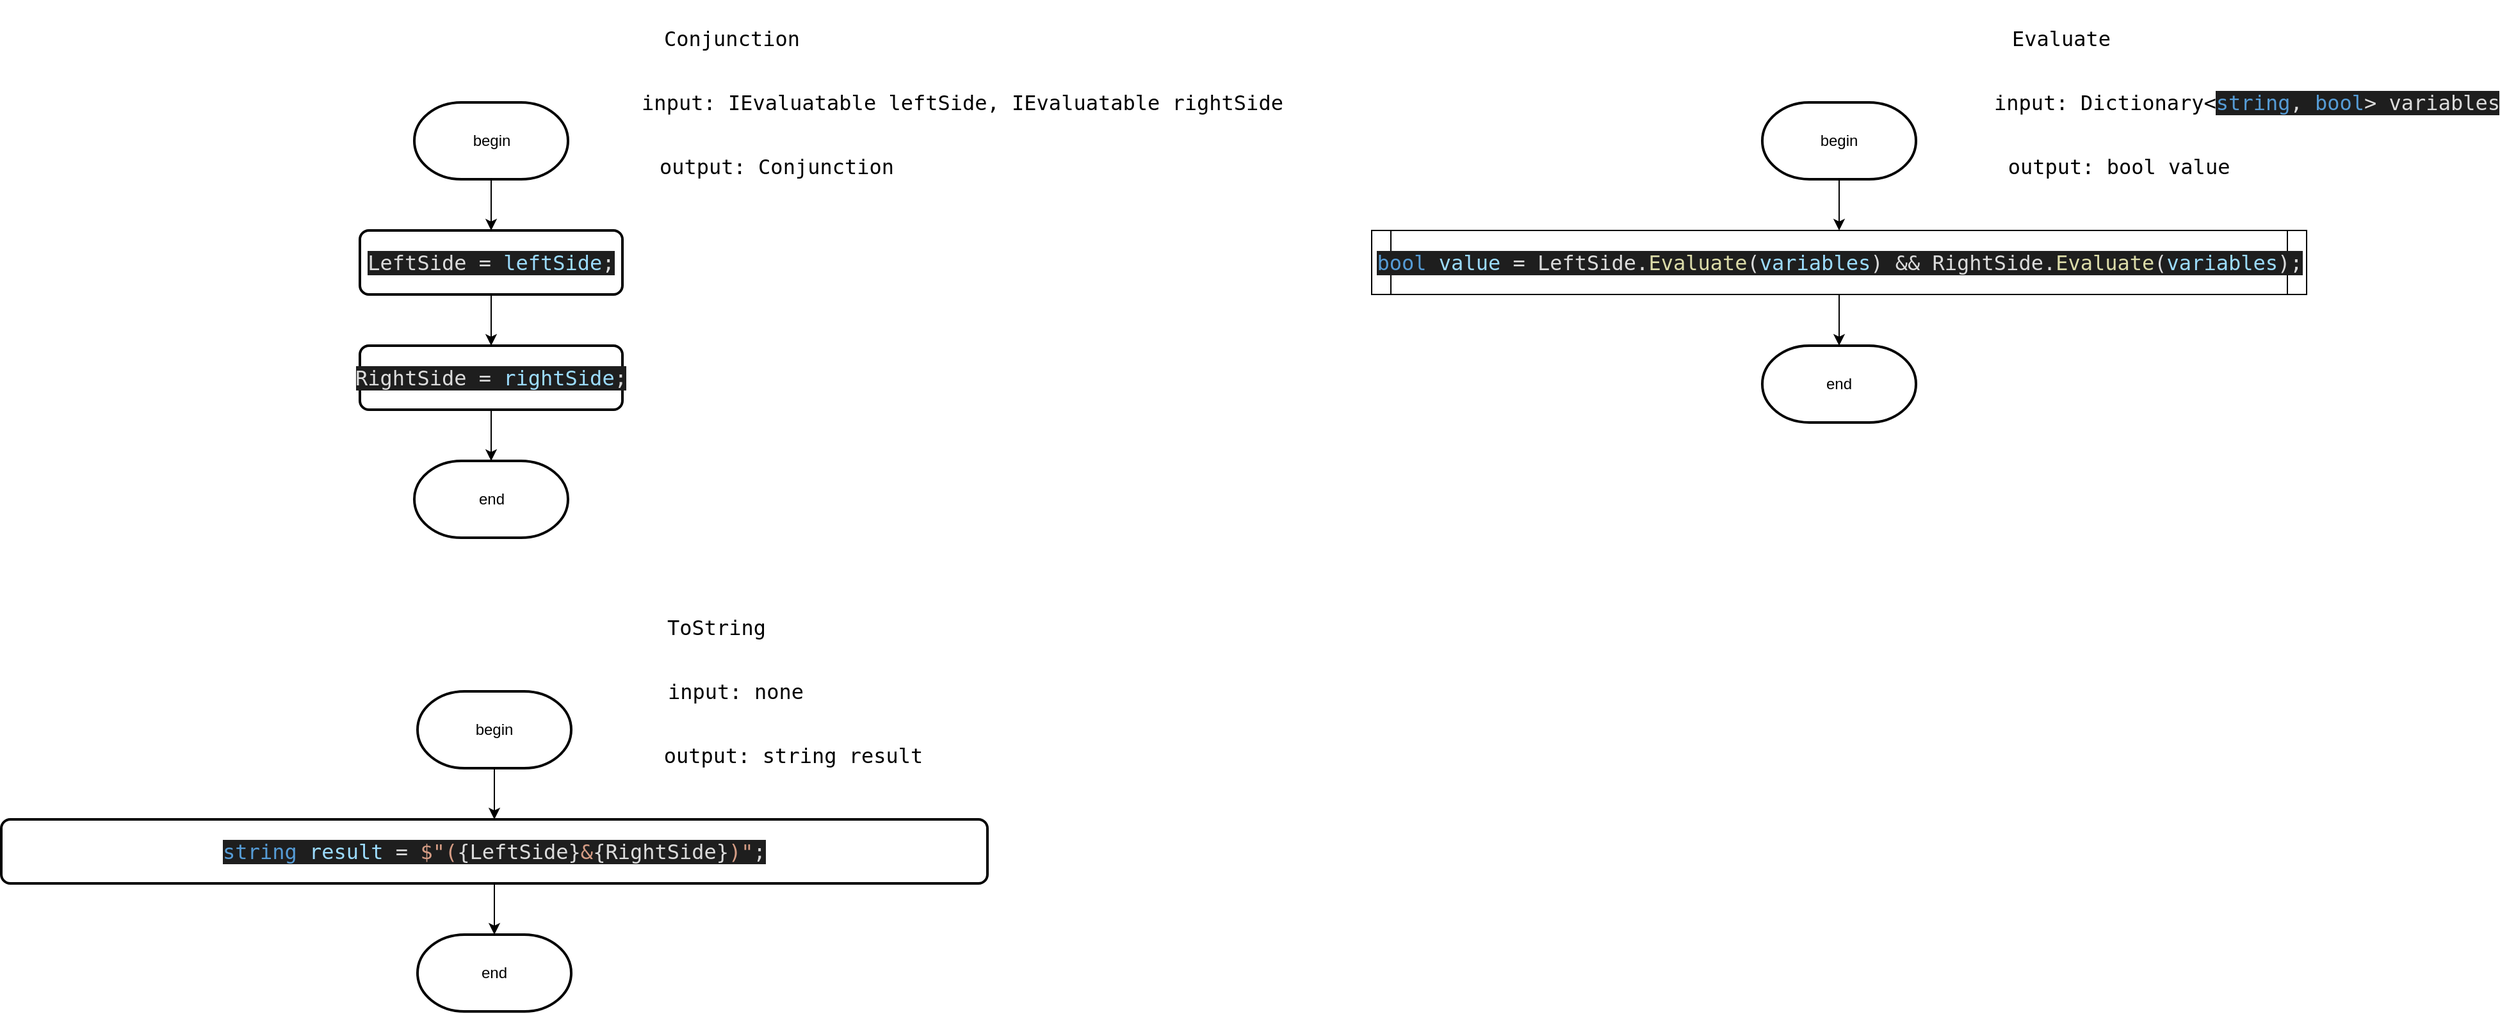 <mxfile version="26.2.2">
  <diagram name="Page-1" id="wWQFUGHdb_J_DPX5aShU">
    <mxGraphModel dx="3804" dy="2816" grid="1" gridSize="10" guides="1" tooltips="1" connect="1" arrows="1" fold="1" page="1" pageScale="1" pageWidth="850" pageHeight="1100" math="0" shadow="0">
      <root>
        <mxCell id="0" />
        <mxCell id="1" parent="0" />
        <mxCell id="fn003GXV_2hyAFAk2X-T-2" value="&lt;div&gt;&lt;pre style=&quot;font-family: &amp;quot;JetBrains Mono&amp;quot;, monospace; font-size: 12pt;&quot;&gt;&lt;font style=&quot;color: rgb(0, 0, 0);&quot;&gt;Conjunction&lt;/font&gt;&lt;/pre&gt;&lt;/div&gt;" style="text;html=1;align=center;verticalAlign=middle;resizable=0;points=[];autosize=1;strokeColor=none;fillColor=none;" parent="1" vertex="1">
          <mxGeometry x="-50" y="-80" width="120" height="60" as="geometry" />
        </mxCell>
        <mxCell id="fn003GXV_2hyAFAk2X-T-6" style="edgeStyle=orthogonalEdgeStyle;rounded=0;orthogonalLoop=1;jettySize=auto;html=1;exitX=0.5;exitY=1;exitDx=0;exitDy=0;exitPerimeter=0;entryX=0.5;entryY=0;entryDx=0;entryDy=0;" parent="1" source="fn003GXV_2hyAFAk2X-T-4" target="fn003GXV_2hyAFAk2X-T-5" edge="1">
          <mxGeometry relative="1" as="geometry" />
        </mxCell>
        <mxCell id="fn003GXV_2hyAFAk2X-T-4" value="begin" style="strokeWidth=2;html=1;shape=mxgraph.flowchart.terminator;whiteSpace=wrap;" parent="1" vertex="1">
          <mxGeometry x="-237.5" width="120" height="60" as="geometry" />
        </mxCell>
        <mxCell id="fn003GXV_2hyAFAk2X-T-8" style="edgeStyle=orthogonalEdgeStyle;rounded=0;orthogonalLoop=1;jettySize=auto;html=1;exitX=0.5;exitY=1;exitDx=0;exitDy=0;entryX=0.5;entryY=0;entryDx=0;entryDy=0;" parent="1" source="fn003GXV_2hyAFAk2X-T-5" target="fn003GXV_2hyAFAk2X-T-7" edge="1">
          <mxGeometry relative="1" as="geometry" />
        </mxCell>
        <mxCell id="fn003GXV_2hyAFAk2X-T-5" value="&lt;div style=&quot;background-color:#1e1e1e;color:#dcdcdc&quot;&gt;&lt;pre style=&quot;font-family:&#39;JetBrains Mono&#39;,monospace;font-size:12.0pt;&quot;&gt;LeftSide = &lt;span style=&quot;color:#9cdcfe;&quot;&gt;leftSide&lt;/span&gt;;&lt;/pre&gt;&lt;/div&gt;" style="rounded=1;whiteSpace=wrap;html=1;absoluteArcSize=1;arcSize=14;strokeWidth=2;" parent="1" vertex="1">
          <mxGeometry x="-280" y="100" width="205" height="50" as="geometry" />
        </mxCell>
        <mxCell id="fn003GXV_2hyAFAk2X-T-7" value="&lt;div style=&quot;background-color: rgb(30, 30, 30); color: rgb(220, 220, 220);&quot;&gt;&lt;pre style=&quot;font-family:&#39;JetBrains Mono&#39;,monospace;font-size:12.0pt;&quot;&gt;&lt;div&gt;&lt;pre style=&quot;font-family:&#39;JetBrains Mono&#39;,monospace;font-size:12.0pt;&quot;&gt;RightSide = &lt;span style=&quot;color:#9cdcfe;&quot;&gt;rightSide&lt;/span&gt;;&lt;/pre&gt;&lt;/div&gt;&lt;/pre&gt;&lt;/div&gt;" style="rounded=1;whiteSpace=wrap;html=1;absoluteArcSize=1;arcSize=14;strokeWidth=2;" parent="1" vertex="1">
          <mxGeometry x="-280" y="190" width="205" height="50" as="geometry" />
        </mxCell>
        <mxCell id="fn003GXV_2hyAFAk2X-T-9" value="&lt;pre style=&quot;font-family: &amp;quot;JetBrains Mono&amp;quot;, monospace; font-size: 12pt;&quot;&gt;input: IEvaluatable leftSide, IEvaluatable rightSide&lt;/pre&gt;" style="text;html=1;align=center;verticalAlign=middle;resizable=0;points=[];autosize=1;strokeColor=none;fillColor=none;" parent="1" vertex="1">
          <mxGeometry x="-50" y="-30" width="480" height="60" as="geometry" />
        </mxCell>
        <mxCell id="fn003GXV_2hyAFAk2X-T-10" value="&lt;pre style=&quot;font-family: &amp;quot;JetBrains Mono&amp;quot;, monospace; font-size: 12pt;&quot;&gt;output: Conjunction&lt;/pre&gt;" style="text;html=1;align=center;verticalAlign=middle;resizable=0;points=[];autosize=1;strokeColor=none;fillColor=none;" parent="1" vertex="1">
          <mxGeometry x="-50" y="20" width="190" height="60" as="geometry" />
        </mxCell>
        <mxCell id="fn003GXV_2hyAFAk2X-T-11" value="end" style="strokeWidth=2;html=1;shape=mxgraph.flowchart.terminator;whiteSpace=wrap;" parent="1" vertex="1">
          <mxGeometry x="-237.5" y="280" width="120" height="60" as="geometry" />
        </mxCell>
        <mxCell id="fn003GXV_2hyAFAk2X-T-12" style="edgeStyle=orthogonalEdgeStyle;rounded=0;orthogonalLoop=1;jettySize=auto;html=1;exitX=0.5;exitY=1;exitDx=0;exitDy=0;entryX=0.5;entryY=0;entryDx=0;entryDy=0;entryPerimeter=0;" parent="1" source="fn003GXV_2hyAFAk2X-T-7" target="fn003GXV_2hyAFAk2X-T-11" edge="1">
          <mxGeometry relative="1" as="geometry" />
        </mxCell>
        <mxCell id="fn003GXV_2hyAFAk2X-T-13" value="&lt;pre style=&quot;font-family: &amp;quot;JetBrains Mono&amp;quot;, monospace; font-size: 12pt;&quot;&gt;Evaluate&lt;/pre&gt;" style="text;html=1;align=center;verticalAlign=middle;resizable=0;points=[];autosize=1;strokeColor=none;fillColor=none;" parent="1" vertex="1">
          <mxGeometry x="1002.5" y="-80" width="90" height="60" as="geometry" />
        </mxCell>
        <mxCell id="gATLdCuGurr83iBEHWpc-2" style="edgeStyle=orthogonalEdgeStyle;rounded=0;orthogonalLoop=1;jettySize=auto;html=1;exitX=0.5;exitY=1;exitDx=0;exitDy=0;exitPerimeter=0;entryX=0.5;entryY=0;entryDx=0;entryDy=0;" edge="1" parent="1" source="fn003GXV_2hyAFAk2X-T-15" target="gATLdCuGurr83iBEHWpc-1">
          <mxGeometry relative="1" as="geometry" />
        </mxCell>
        <mxCell id="fn003GXV_2hyAFAk2X-T-15" value="begin" style="strokeWidth=2;html=1;shape=mxgraph.flowchart.terminator;whiteSpace=wrap;" parent="1" vertex="1">
          <mxGeometry x="815" width="120" height="60" as="geometry" />
        </mxCell>
        <mxCell id="fn003GXV_2hyAFAk2X-T-19" value="&lt;pre style=&quot;font-family: &amp;quot;JetBrains Mono&amp;quot;, monospace; font-size: 12pt;&quot;&gt;input: Dictionary&amp;lt;&lt;span style=&quot;font-size: 12pt; background-color: rgb(30, 30, 30); white-space-collapse: collapse; color: rgb(86, 156, 214);&quot;&gt;string&lt;/span&gt;&lt;span style=&quot;font-size: 12pt; background-color: rgb(30, 30, 30); color: rgb(220, 220, 220); white-space-collapse: collapse;&quot;&gt;, &lt;/span&gt;&lt;span style=&quot;font-size: 12pt; background-color: rgb(30, 30, 30); white-space-collapse: collapse; color: rgb(86, 156, 214);&quot;&gt;bool&lt;/span&gt;&lt;span style=&quot;font-size: 12pt; background-color: rgb(30, 30, 30); color: rgb(220, 220, 220); white-space-collapse: collapse;&quot;&gt;&amp;gt; variables&lt;/span&gt;&lt;/pre&gt;" style="text;html=1;align=center;verticalAlign=middle;resizable=0;points=[];autosize=1;strokeColor=none;fillColor=none;" parent="1" vertex="1">
          <mxGeometry x="1002.5" y="-30" width="380" height="60" as="geometry" />
        </mxCell>
        <mxCell id="fn003GXV_2hyAFAk2X-T-20" value="&lt;pre style=&quot;font-family: &amp;quot;JetBrains Mono&amp;quot;, monospace; font-size: 12pt;&quot;&gt;output: bool value&lt;/pre&gt;" style="text;html=1;align=center;verticalAlign=middle;resizable=0;points=[];autosize=1;strokeColor=none;fillColor=none;" parent="1" vertex="1">
          <mxGeometry x="1002.5" y="20" width="180" height="60" as="geometry" />
        </mxCell>
        <mxCell id="fn003GXV_2hyAFAk2X-T-21" value="end" style="strokeWidth=2;html=1;shape=mxgraph.flowchart.terminator;whiteSpace=wrap;" parent="1" vertex="1">
          <mxGeometry x="815" y="190" width="120" height="60" as="geometry" />
        </mxCell>
        <mxCell id="fn003GXV_2hyAFAk2X-T-25" value="&lt;pre style=&quot;font-family: &amp;quot;JetBrains Mono&amp;quot;, monospace; font-size: 12pt;&quot;&gt;ToString&lt;/pre&gt;" style="text;html=1;align=center;verticalAlign=middle;resizable=0;points=[];autosize=1;strokeColor=none;fillColor=none;" parent="1" vertex="1">
          <mxGeometry x="-47.5" y="380" width="90" height="60" as="geometry" />
        </mxCell>
        <mxCell id="fn003GXV_2hyAFAk2X-T-26" style="edgeStyle=orthogonalEdgeStyle;rounded=0;orthogonalLoop=1;jettySize=auto;html=1;exitX=0.5;exitY=1;exitDx=0;exitDy=0;exitPerimeter=0;entryX=0.5;entryY=0;entryDx=0;entryDy=0;" parent="1" source="fn003GXV_2hyAFAk2X-T-27" target="fn003GXV_2hyAFAk2X-T-28" edge="1">
          <mxGeometry relative="1" as="geometry" />
        </mxCell>
        <mxCell id="fn003GXV_2hyAFAk2X-T-27" value="begin" style="strokeWidth=2;html=1;shape=mxgraph.flowchart.terminator;whiteSpace=wrap;" parent="1" vertex="1">
          <mxGeometry x="-235" y="460" width="120" height="60" as="geometry" />
        </mxCell>
        <mxCell id="fn003GXV_2hyAFAk2X-T-28" value="&lt;div style=&quot;background-color: rgb(30, 30, 30); color: rgb(220, 220, 220);&quot;&gt;&lt;pre style=&quot;font-family:&#39;JetBrains Mono&#39;,monospace;font-size:12.0pt;&quot;&gt;&lt;pre style=&quot;font-family:&#39;JetBrains Mono&#39;,monospace;font-size:12.0pt;&quot;&gt;&lt;div&gt;&lt;pre style=&quot;font-family:&#39;JetBrains Mono&#39;,monospace;font-size:12.0pt;&quot;&gt;&lt;span style=&quot;color:#569cd6;&quot;&gt;string &lt;/span&gt;&lt;span style=&quot;color:#9cdcfe;&quot;&gt;result &lt;/span&gt;= &lt;span style=&quot;color:#d69d85;&quot;&gt;$&quot;(&lt;/span&gt;{LeftSide}&lt;span style=&quot;color:#d69d85;&quot;&gt;&amp;amp;&lt;/span&gt;{RightSide}&lt;span style=&quot;color:#d69d85;&quot;&gt;)&quot;&lt;/span&gt;;&lt;/pre&gt;&lt;/div&gt;&lt;/pre&gt;&lt;/pre&gt;&lt;/div&gt;" style="rounded=1;whiteSpace=wrap;html=1;absoluteArcSize=1;arcSize=14;strokeWidth=2;" parent="1" vertex="1">
          <mxGeometry x="-560" y="560" width="770" height="50" as="geometry" />
        </mxCell>
        <mxCell id="fn003GXV_2hyAFAk2X-T-29" value="&lt;pre style=&quot;font-family: &amp;quot;JetBrains Mono&amp;quot;, monospace; font-size: 12pt;&quot;&gt;input: none&lt;/pre&gt;" style="text;html=1;align=center;verticalAlign=middle;resizable=0;points=[];autosize=1;strokeColor=none;fillColor=none;" parent="1" vertex="1">
          <mxGeometry x="-47.5" y="430" width="120" height="60" as="geometry" />
        </mxCell>
        <mxCell id="fn003GXV_2hyAFAk2X-T-30" value="&lt;pre style=&quot;font-family: &amp;quot;JetBrains Mono&amp;quot;, monospace; font-size: 12pt;&quot;&gt;output: string result&lt;/pre&gt;" style="text;html=1;align=center;verticalAlign=middle;resizable=0;points=[];autosize=1;strokeColor=none;fillColor=none;" parent="1" vertex="1">
          <mxGeometry x="-47.5" y="480" width="210" height="60" as="geometry" />
        </mxCell>
        <mxCell id="fn003GXV_2hyAFAk2X-T-31" value="end" style="strokeWidth=2;html=1;shape=mxgraph.flowchart.terminator;whiteSpace=wrap;" parent="1" vertex="1">
          <mxGeometry x="-235" y="650" width="120" height="60" as="geometry" />
        </mxCell>
        <mxCell id="fn003GXV_2hyAFAk2X-T-32" style="edgeStyle=orthogonalEdgeStyle;rounded=0;orthogonalLoop=1;jettySize=auto;html=1;exitX=0.5;exitY=1;exitDx=0;exitDy=0;entryX=0.5;entryY=0;entryDx=0;entryDy=0;entryPerimeter=0;" parent="1" source="fn003GXV_2hyAFAk2X-T-28" target="fn003GXV_2hyAFAk2X-T-31" edge="1">
          <mxGeometry relative="1" as="geometry" />
        </mxCell>
        <mxCell id="gATLdCuGurr83iBEHWpc-1" value="&lt;pre style=&quot;color: rgb(220, 220, 220); font-size: 12pt; background-color: rgb(30, 30, 30); font-family: &amp;quot;JetBrains Mono&amp;quot;, monospace;&quot;&gt;&lt;span style=&quot;color: rgb(86, 156, 214);&quot;&gt;bool &lt;/span&gt;&lt;span style=&quot;color: rgb(156, 220, 254);&quot;&gt;value &lt;/span&gt;= LeftSide.&lt;span style=&quot;color: rgb(220, 220, 169);&quot;&gt;Evaluate&lt;/span&gt;(&lt;span style=&quot;color: rgb(156, 220, 254);&quot;&gt;variables&lt;/span&gt;) &amp;amp;&amp;amp; RightSide.&lt;span style=&quot;color: rgb(220, 220, 169);&quot;&gt;Evaluate&lt;/span&gt;(&lt;span style=&quot;color: rgb(156, 220, 254);&quot;&gt;variables&lt;/span&gt;);&lt;/pre&gt;" style="shape=process;whiteSpace=wrap;html=1;backgroundOutline=1;size=0.02;" vertex="1" parent="1">
          <mxGeometry x="510" y="100" width="730" height="50" as="geometry" />
        </mxCell>
        <mxCell id="gATLdCuGurr83iBEHWpc-3" style="edgeStyle=orthogonalEdgeStyle;rounded=0;orthogonalLoop=1;jettySize=auto;html=1;exitX=0.5;exitY=1;exitDx=0;exitDy=0;entryX=0.5;entryY=0;entryDx=0;entryDy=0;entryPerimeter=0;" edge="1" parent="1" source="gATLdCuGurr83iBEHWpc-1" target="fn003GXV_2hyAFAk2X-T-21">
          <mxGeometry relative="1" as="geometry" />
        </mxCell>
      </root>
    </mxGraphModel>
  </diagram>
</mxfile>
